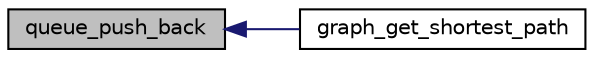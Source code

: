 digraph "queue_push_back"
{
  edge [fontname="Helvetica",fontsize="10",labelfontname="Helvetica",labelfontsize="10"];
  node [fontname="Helvetica",fontsize="10",shape=record];
  rankdir="LR";
  Node40 [label="queue_push_back",height=0.2,width=0.4,color="black", fillcolor="grey75", style="filled", fontcolor="black"];
  Node40 -> Node41 [dir="back",color="midnightblue",fontsize="10",style="solid",fontname="Helvetica"];
  Node41 [label="graph_get_shortest_path",height=0.2,width=0.4,color="black", fillcolor="white", style="filled",URL="$main_8c.html#acc1fcbcc3e325f5af376460d7273efd9"];
}
